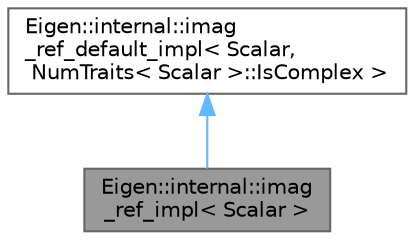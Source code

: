 digraph "Eigen::internal::imag_ref_impl&lt; Scalar &gt;"
{
 // LATEX_PDF_SIZE
  bgcolor="transparent";
  edge [fontname=Helvetica,fontsize=10,labelfontname=Helvetica,labelfontsize=10];
  node [fontname=Helvetica,fontsize=10,shape=box,height=0.2,width=0.4];
  Node1 [id="Node000001",label="Eigen::internal::imag\l_ref_impl\< Scalar \>",height=0.2,width=0.4,color="gray40", fillcolor="grey60", style="filled", fontcolor="black",tooltip=" "];
  Node2 -> Node1 [id="edge2_Node000001_Node000002",dir="back",color="steelblue1",style="solid",tooltip=" "];
  Node2 [id="Node000002",label="Eigen::internal::imag\l_ref_default_impl\< Scalar,\l NumTraits\< Scalar \>::IsComplex \>",height=0.2,width=0.4,color="gray40", fillcolor="white", style="filled",URL="$struct_eigen_1_1internal_1_1imag__ref__default__impl.html",tooltip=" "];
}
